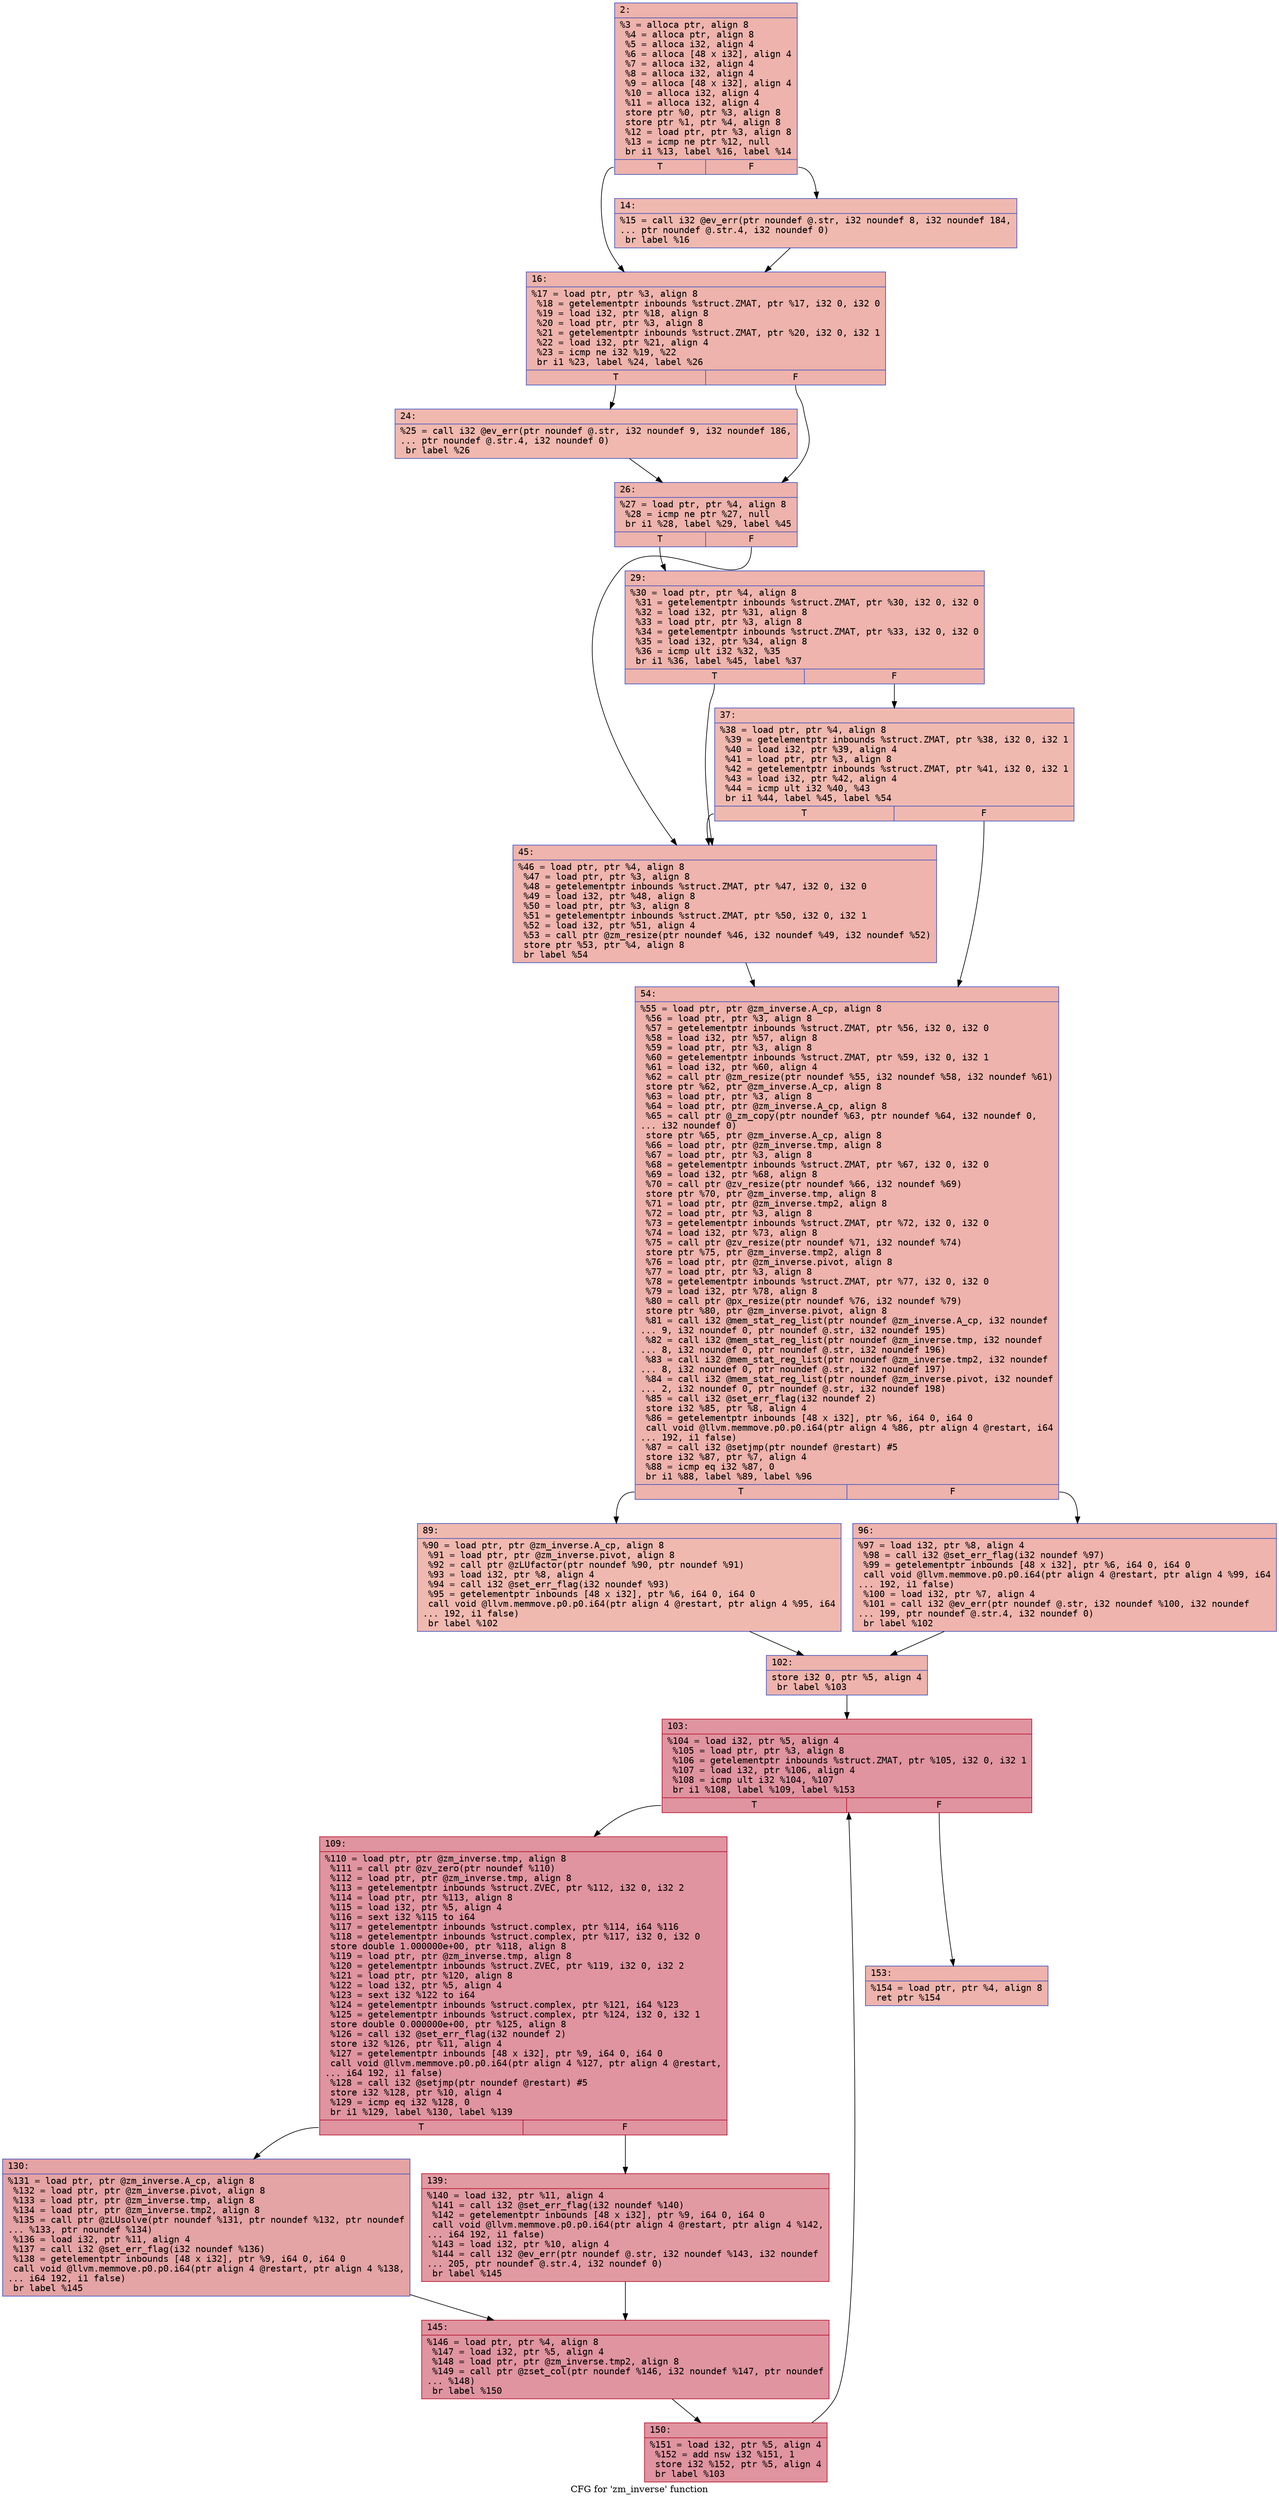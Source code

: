 digraph "CFG for 'zm_inverse' function" {
	label="CFG for 'zm_inverse' function";

	Node0x60000022b7a0 [shape=record,color="#3d50c3ff", style=filled, fillcolor="#d6524470" fontname="Courier",label="{2:\l|  %3 = alloca ptr, align 8\l  %4 = alloca ptr, align 8\l  %5 = alloca i32, align 4\l  %6 = alloca [48 x i32], align 4\l  %7 = alloca i32, align 4\l  %8 = alloca i32, align 4\l  %9 = alloca [48 x i32], align 4\l  %10 = alloca i32, align 4\l  %11 = alloca i32, align 4\l  store ptr %0, ptr %3, align 8\l  store ptr %1, ptr %4, align 8\l  %12 = load ptr, ptr %3, align 8\l  %13 = icmp ne ptr %12, null\l  br i1 %13, label %16, label %14\l|{<s0>T|<s1>F}}"];
	Node0x60000022b7a0:s0 -> Node0x60000022b840[tooltip="2 -> 16\nProbability 62.50%" ];
	Node0x60000022b7a0:s1 -> Node0x60000022b7f0[tooltip="2 -> 14\nProbability 37.50%" ];
	Node0x60000022b7f0 [shape=record,color="#3d50c3ff", style=filled, fillcolor="#de614d70" fontname="Courier",label="{14:\l|  %15 = call i32 @ev_err(ptr noundef @.str, i32 noundef 8, i32 noundef 184,\l... ptr noundef @.str.4, i32 noundef 0)\l  br label %16\l}"];
	Node0x60000022b7f0 -> Node0x60000022b840[tooltip="14 -> 16\nProbability 100.00%" ];
	Node0x60000022b840 [shape=record,color="#3d50c3ff", style=filled, fillcolor="#d6524470" fontname="Courier",label="{16:\l|  %17 = load ptr, ptr %3, align 8\l  %18 = getelementptr inbounds %struct.ZMAT, ptr %17, i32 0, i32 0\l  %19 = load i32, ptr %18, align 8\l  %20 = load ptr, ptr %3, align 8\l  %21 = getelementptr inbounds %struct.ZMAT, ptr %20, i32 0, i32 1\l  %22 = load i32, ptr %21, align 4\l  %23 = icmp ne i32 %19, %22\l  br i1 %23, label %24, label %26\l|{<s0>T|<s1>F}}"];
	Node0x60000022b840:s0 -> Node0x60000022b890[tooltip="16 -> 24\nProbability 50.00%" ];
	Node0x60000022b840:s1 -> Node0x60000022b8e0[tooltip="16 -> 26\nProbability 50.00%" ];
	Node0x60000022b890 [shape=record,color="#3d50c3ff", style=filled, fillcolor="#dc5d4a70" fontname="Courier",label="{24:\l|  %25 = call i32 @ev_err(ptr noundef @.str, i32 noundef 9, i32 noundef 186,\l... ptr noundef @.str.4, i32 noundef 0)\l  br label %26\l}"];
	Node0x60000022b890 -> Node0x60000022b8e0[tooltip="24 -> 26\nProbability 100.00%" ];
	Node0x60000022b8e0 [shape=record,color="#3d50c3ff", style=filled, fillcolor="#d6524470" fontname="Courier",label="{26:\l|  %27 = load ptr, ptr %4, align 8\l  %28 = icmp ne ptr %27, null\l  br i1 %28, label %29, label %45\l|{<s0>T|<s1>F}}"];
	Node0x60000022b8e0:s0 -> Node0x60000022b930[tooltip="26 -> 29\nProbability 62.50%" ];
	Node0x60000022b8e0:s1 -> Node0x60000022b9d0[tooltip="26 -> 45\nProbability 37.50%" ];
	Node0x60000022b930 [shape=record,color="#3d50c3ff", style=filled, fillcolor="#d8564670" fontname="Courier",label="{29:\l|  %30 = load ptr, ptr %4, align 8\l  %31 = getelementptr inbounds %struct.ZMAT, ptr %30, i32 0, i32 0\l  %32 = load i32, ptr %31, align 8\l  %33 = load ptr, ptr %3, align 8\l  %34 = getelementptr inbounds %struct.ZMAT, ptr %33, i32 0, i32 0\l  %35 = load i32, ptr %34, align 8\l  %36 = icmp ult i32 %32, %35\l  br i1 %36, label %45, label %37\l|{<s0>T|<s1>F}}"];
	Node0x60000022b930:s0 -> Node0x60000022b9d0[tooltip="29 -> 45\nProbability 50.00%" ];
	Node0x60000022b930:s1 -> Node0x60000022b980[tooltip="29 -> 37\nProbability 50.00%" ];
	Node0x60000022b980 [shape=record,color="#3d50c3ff", style=filled, fillcolor="#de614d70" fontname="Courier",label="{37:\l|  %38 = load ptr, ptr %4, align 8\l  %39 = getelementptr inbounds %struct.ZMAT, ptr %38, i32 0, i32 1\l  %40 = load i32, ptr %39, align 4\l  %41 = load ptr, ptr %3, align 8\l  %42 = getelementptr inbounds %struct.ZMAT, ptr %41, i32 0, i32 1\l  %43 = load i32, ptr %42, align 4\l  %44 = icmp ult i32 %40, %43\l  br i1 %44, label %45, label %54\l|{<s0>T|<s1>F}}"];
	Node0x60000022b980:s0 -> Node0x60000022b9d0[tooltip="37 -> 45\nProbability 50.00%" ];
	Node0x60000022b980:s1 -> Node0x60000022ba20[tooltip="37 -> 54\nProbability 50.00%" ];
	Node0x60000022b9d0 [shape=record,color="#3d50c3ff", style=filled, fillcolor="#d8564670" fontname="Courier",label="{45:\l|  %46 = load ptr, ptr %4, align 8\l  %47 = load ptr, ptr %3, align 8\l  %48 = getelementptr inbounds %struct.ZMAT, ptr %47, i32 0, i32 0\l  %49 = load i32, ptr %48, align 8\l  %50 = load ptr, ptr %3, align 8\l  %51 = getelementptr inbounds %struct.ZMAT, ptr %50, i32 0, i32 1\l  %52 = load i32, ptr %51, align 4\l  %53 = call ptr @zm_resize(ptr noundef %46, i32 noundef %49, i32 noundef %52)\l  store ptr %53, ptr %4, align 8\l  br label %54\l}"];
	Node0x60000022b9d0 -> Node0x60000022ba20[tooltip="45 -> 54\nProbability 100.00%" ];
	Node0x60000022ba20 [shape=record,color="#3d50c3ff", style=filled, fillcolor="#d6524470" fontname="Courier",label="{54:\l|  %55 = load ptr, ptr @zm_inverse.A_cp, align 8\l  %56 = load ptr, ptr %3, align 8\l  %57 = getelementptr inbounds %struct.ZMAT, ptr %56, i32 0, i32 0\l  %58 = load i32, ptr %57, align 8\l  %59 = load ptr, ptr %3, align 8\l  %60 = getelementptr inbounds %struct.ZMAT, ptr %59, i32 0, i32 1\l  %61 = load i32, ptr %60, align 4\l  %62 = call ptr @zm_resize(ptr noundef %55, i32 noundef %58, i32 noundef %61)\l  store ptr %62, ptr @zm_inverse.A_cp, align 8\l  %63 = load ptr, ptr %3, align 8\l  %64 = load ptr, ptr @zm_inverse.A_cp, align 8\l  %65 = call ptr @_zm_copy(ptr noundef %63, ptr noundef %64, i32 noundef 0,\l... i32 noundef 0)\l  store ptr %65, ptr @zm_inverse.A_cp, align 8\l  %66 = load ptr, ptr @zm_inverse.tmp, align 8\l  %67 = load ptr, ptr %3, align 8\l  %68 = getelementptr inbounds %struct.ZMAT, ptr %67, i32 0, i32 0\l  %69 = load i32, ptr %68, align 8\l  %70 = call ptr @zv_resize(ptr noundef %66, i32 noundef %69)\l  store ptr %70, ptr @zm_inverse.tmp, align 8\l  %71 = load ptr, ptr @zm_inverse.tmp2, align 8\l  %72 = load ptr, ptr %3, align 8\l  %73 = getelementptr inbounds %struct.ZMAT, ptr %72, i32 0, i32 0\l  %74 = load i32, ptr %73, align 8\l  %75 = call ptr @zv_resize(ptr noundef %71, i32 noundef %74)\l  store ptr %75, ptr @zm_inverse.tmp2, align 8\l  %76 = load ptr, ptr @zm_inverse.pivot, align 8\l  %77 = load ptr, ptr %3, align 8\l  %78 = getelementptr inbounds %struct.ZMAT, ptr %77, i32 0, i32 0\l  %79 = load i32, ptr %78, align 8\l  %80 = call ptr @px_resize(ptr noundef %76, i32 noundef %79)\l  store ptr %80, ptr @zm_inverse.pivot, align 8\l  %81 = call i32 @mem_stat_reg_list(ptr noundef @zm_inverse.A_cp, i32 noundef\l... 9, i32 noundef 0, ptr noundef @.str, i32 noundef 195)\l  %82 = call i32 @mem_stat_reg_list(ptr noundef @zm_inverse.tmp, i32 noundef\l... 8, i32 noundef 0, ptr noundef @.str, i32 noundef 196)\l  %83 = call i32 @mem_stat_reg_list(ptr noundef @zm_inverse.tmp2, i32 noundef\l... 8, i32 noundef 0, ptr noundef @.str, i32 noundef 197)\l  %84 = call i32 @mem_stat_reg_list(ptr noundef @zm_inverse.pivot, i32 noundef\l... 2, i32 noundef 0, ptr noundef @.str, i32 noundef 198)\l  %85 = call i32 @set_err_flag(i32 noundef 2)\l  store i32 %85, ptr %8, align 4\l  %86 = getelementptr inbounds [48 x i32], ptr %6, i64 0, i64 0\l  call void @llvm.memmove.p0.p0.i64(ptr align 4 %86, ptr align 4 @restart, i64\l... 192, i1 false)\l  %87 = call i32 @setjmp(ptr noundef @restart) #5\l  store i32 %87, ptr %7, align 4\l  %88 = icmp eq i32 %87, 0\l  br i1 %88, label %89, label %96\l|{<s0>T|<s1>F}}"];
	Node0x60000022ba20:s0 -> Node0x60000022ba70[tooltip="54 -> 89\nProbability 37.50%" ];
	Node0x60000022ba20:s1 -> Node0x60000022bac0[tooltip="54 -> 96\nProbability 62.50%" ];
	Node0x60000022ba70 [shape=record,color="#3d50c3ff", style=filled, fillcolor="#de614d70" fontname="Courier",label="{89:\l|  %90 = load ptr, ptr @zm_inverse.A_cp, align 8\l  %91 = load ptr, ptr @zm_inverse.pivot, align 8\l  %92 = call ptr @zLUfactor(ptr noundef %90, ptr noundef %91)\l  %93 = load i32, ptr %8, align 4\l  %94 = call i32 @set_err_flag(i32 noundef %93)\l  %95 = getelementptr inbounds [48 x i32], ptr %6, i64 0, i64 0\l  call void @llvm.memmove.p0.p0.i64(ptr align 4 @restart, ptr align 4 %95, i64\l... 192, i1 false)\l  br label %102\l}"];
	Node0x60000022ba70 -> Node0x60000022bb10[tooltip="89 -> 102\nProbability 100.00%" ];
	Node0x60000022bac0 [shape=record,color="#3d50c3ff", style=filled, fillcolor="#d8564670" fontname="Courier",label="{96:\l|  %97 = load i32, ptr %8, align 4\l  %98 = call i32 @set_err_flag(i32 noundef %97)\l  %99 = getelementptr inbounds [48 x i32], ptr %6, i64 0, i64 0\l  call void @llvm.memmove.p0.p0.i64(ptr align 4 @restart, ptr align 4 %99, i64\l... 192, i1 false)\l  %100 = load i32, ptr %7, align 4\l  %101 = call i32 @ev_err(ptr noundef @.str, i32 noundef %100, i32 noundef\l... 199, ptr noundef @.str.4, i32 noundef 0)\l  br label %102\l}"];
	Node0x60000022bac0 -> Node0x60000022bb10[tooltip="96 -> 102\nProbability 100.00%" ];
	Node0x60000022bb10 [shape=record,color="#3d50c3ff", style=filled, fillcolor="#d6524470" fontname="Courier",label="{102:\l|  store i32 0, ptr %5, align 4\l  br label %103\l}"];
	Node0x60000022bb10 -> Node0x60000022bb60[tooltip="102 -> 103\nProbability 100.00%" ];
	Node0x60000022bb60 [shape=record,color="#b70d28ff", style=filled, fillcolor="#b70d2870" fontname="Courier",label="{103:\l|  %104 = load i32, ptr %5, align 4\l  %105 = load ptr, ptr %3, align 8\l  %106 = getelementptr inbounds %struct.ZMAT, ptr %105, i32 0, i32 1\l  %107 = load i32, ptr %106, align 4\l  %108 = icmp ult i32 %104, %107\l  br i1 %108, label %109, label %153\l|{<s0>T|<s1>F}}"];
	Node0x60000022bb60:s0 -> Node0x60000022bbb0[tooltip="103 -> 109\nProbability 96.88%" ];
	Node0x60000022bb60:s1 -> Node0x60000022bd40[tooltip="103 -> 153\nProbability 3.12%" ];
	Node0x60000022bbb0 [shape=record,color="#b70d28ff", style=filled, fillcolor="#b70d2870" fontname="Courier",label="{109:\l|  %110 = load ptr, ptr @zm_inverse.tmp, align 8\l  %111 = call ptr @zv_zero(ptr noundef %110)\l  %112 = load ptr, ptr @zm_inverse.tmp, align 8\l  %113 = getelementptr inbounds %struct.ZVEC, ptr %112, i32 0, i32 2\l  %114 = load ptr, ptr %113, align 8\l  %115 = load i32, ptr %5, align 4\l  %116 = sext i32 %115 to i64\l  %117 = getelementptr inbounds %struct.complex, ptr %114, i64 %116\l  %118 = getelementptr inbounds %struct.complex, ptr %117, i32 0, i32 0\l  store double 1.000000e+00, ptr %118, align 8\l  %119 = load ptr, ptr @zm_inverse.tmp, align 8\l  %120 = getelementptr inbounds %struct.ZVEC, ptr %119, i32 0, i32 2\l  %121 = load ptr, ptr %120, align 8\l  %122 = load i32, ptr %5, align 4\l  %123 = sext i32 %122 to i64\l  %124 = getelementptr inbounds %struct.complex, ptr %121, i64 %123\l  %125 = getelementptr inbounds %struct.complex, ptr %124, i32 0, i32 1\l  store double 0.000000e+00, ptr %125, align 8\l  %126 = call i32 @set_err_flag(i32 noundef 2)\l  store i32 %126, ptr %11, align 4\l  %127 = getelementptr inbounds [48 x i32], ptr %9, i64 0, i64 0\l  call void @llvm.memmove.p0.p0.i64(ptr align 4 %127, ptr align 4 @restart,\l... i64 192, i1 false)\l  %128 = call i32 @setjmp(ptr noundef @restart) #5\l  store i32 %128, ptr %10, align 4\l  %129 = icmp eq i32 %128, 0\l  br i1 %129, label %130, label %139\l|{<s0>T|<s1>F}}"];
	Node0x60000022bbb0:s0 -> Node0x60000022bc00[tooltip="109 -> 130\nProbability 37.50%" ];
	Node0x60000022bbb0:s1 -> Node0x60000022bc50[tooltip="109 -> 139\nProbability 62.50%" ];
	Node0x60000022bc00 [shape=record,color="#3d50c3ff", style=filled, fillcolor="#c32e3170" fontname="Courier",label="{130:\l|  %131 = load ptr, ptr @zm_inverse.A_cp, align 8\l  %132 = load ptr, ptr @zm_inverse.pivot, align 8\l  %133 = load ptr, ptr @zm_inverse.tmp, align 8\l  %134 = load ptr, ptr @zm_inverse.tmp2, align 8\l  %135 = call ptr @zLUsolve(ptr noundef %131, ptr noundef %132, ptr noundef\l... %133, ptr noundef %134)\l  %136 = load i32, ptr %11, align 4\l  %137 = call i32 @set_err_flag(i32 noundef %136)\l  %138 = getelementptr inbounds [48 x i32], ptr %9, i64 0, i64 0\l  call void @llvm.memmove.p0.p0.i64(ptr align 4 @restart, ptr align 4 %138,\l... i64 192, i1 false)\l  br label %145\l}"];
	Node0x60000022bc00 -> Node0x60000022bca0[tooltip="130 -> 145\nProbability 100.00%" ];
	Node0x60000022bc50 [shape=record,color="#b70d28ff", style=filled, fillcolor="#bb1b2c70" fontname="Courier",label="{139:\l|  %140 = load i32, ptr %11, align 4\l  %141 = call i32 @set_err_flag(i32 noundef %140)\l  %142 = getelementptr inbounds [48 x i32], ptr %9, i64 0, i64 0\l  call void @llvm.memmove.p0.p0.i64(ptr align 4 @restart, ptr align 4 %142,\l... i64 192, i1 false)\l  %143 = load i32, ptr %10, align 4\l  %144 = call i32 @ev_err(ptr noundef @.str, i32 noundef %143, i32 noundef\l... 205, ptr noundef @.str.4, i32 noundef 0)\l  br label %145\l}"];
	Node0x60000022bc50 -> Node0x60000022bca0[tooltip="139 -> 145\nProbability 100.00%" ];
	Node0x60000022bca0 [shape=record,color="#b70d28ff", style=filled, fillcolor="#b70d2870" fontname="Courier",label="{145:\l|  %146 = load ptr, ptr %4, align 8\l  %147 = load i32, ptr %5, align 4\l  %148 = load ptr, ptr @zm_inverse.tmp2, align 8\l  %149 = call ptr @zset_col(ptr noundef %146, i32 noundef %147, ptr noundef\l... %148)\l  br label %150\l}"];
	Node0x60000022bca0 -> Node0x60000022bcf0[tooltip="145 -> 150\nProbability 100.00%" ];
	Node0x60000022bcf0 [shape=record,color="#b70d28ff", style=filled, fillcolor="#b70d2870" fontname="Courier",label="{150:\l|  %151 = load i32, ptr %5, align 4\l  %152 = add nsw i32 %151, 1\l  store i32 %152, ptr %5, align 4\l  br label %103\l}"];
	Node0x60000022bcf0 -> Node0x60000022bb60[tooltip="150 -> 103\nProbability 100.00%" ];
	Node0x60000022bd40 [shape=record,color="#3d50c3ff", style=filled, fillcolor="#d6524470" fontname="Courier",label="{153:\l|  %154 = load ptr, ptr %4, align 8\l  ret ptr %154\l}"];
}
